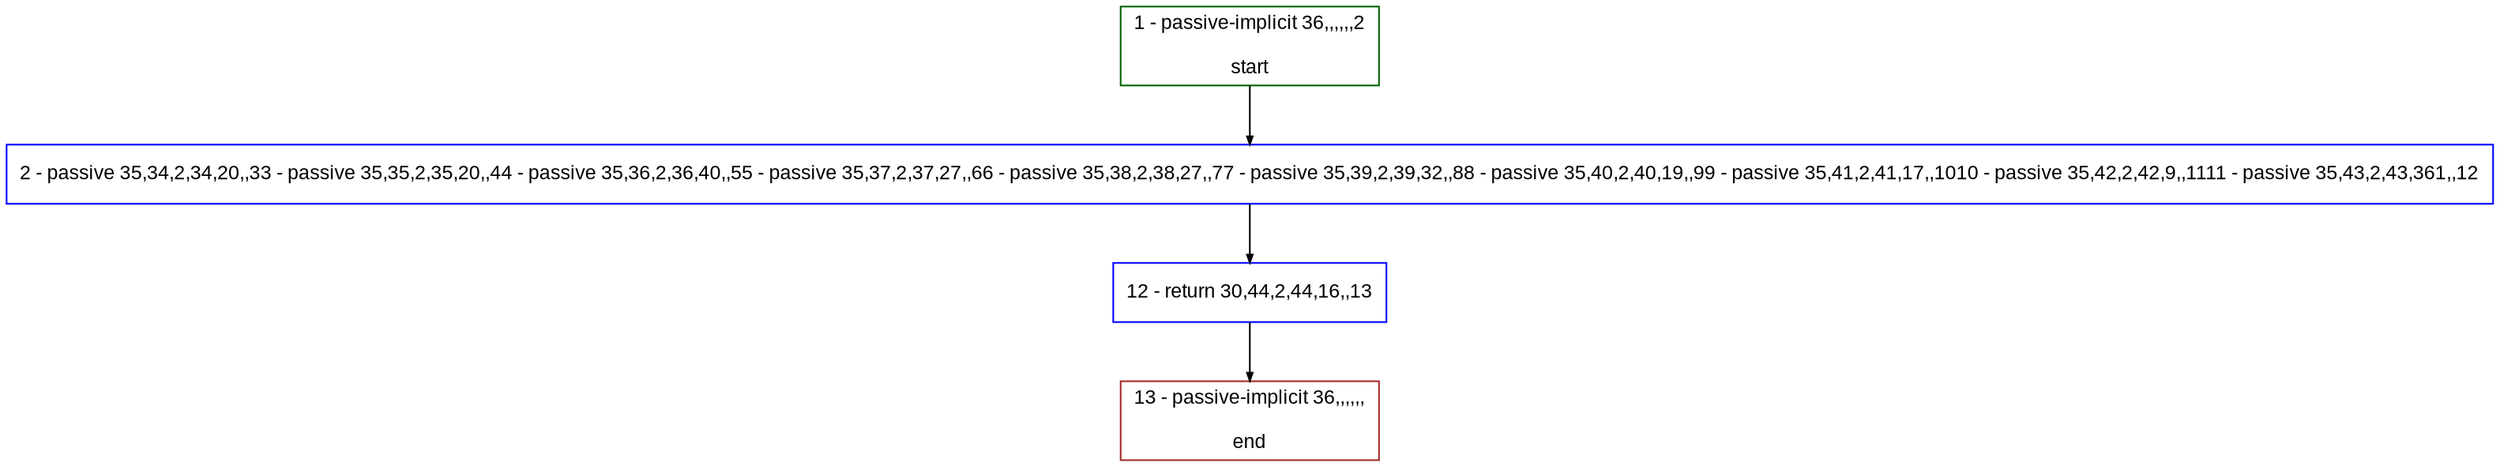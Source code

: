 digraph "" {
  graph [pack="true", label="", fontsize="12", packmode="clust", fontname="Arial", fillcolor="#FFFFCC", bgcolor="white", style="rounded,filled", compound="true"];
  node [node_initialized="no", label="", color="grey", fontsize="12", fillcolor="white", fontname="Arial", style="filled", shape="rectangle", compound="true", fixedsize="false"];
  edge [fontcolor="black", arrowhead="normal", arrowtail="none", arrowsize="0.5", ltail="", label="", color="black", fontsize="12", lhead="", fontname="Arial", dir="forward", compound="true"];
  __N1 [label="2 - passive 35,34,2,34,20,,33 - passive 35,35,2,35,20,,44 - passive 35,36,2,36,40,,55 - passive 35,37,2,37,27,,66 - passive 35,38,2,38,27,,77 - passive 35,39,2,39,32,,88 - passive 35,40,2,40,19,,99 - passive 35,41,2,41,17,,1010 - passive 35,42,2,42,9,,1111 - passive 35,43,2,43,361,,12", color="#0000ff", fillcolor="#ffffff", style="filled", shape="box"];
  __N2 [label="1 - passive-implicit 36,,,,,,2\n\nstart", color="#006400", fillcolor="#ffffff", style="filled", shape="box"];
  __N3 [label="12 - return 30,44,2,44,16,,13", color="#0000ff", fillcolor="#ffffff", style="filled", shape="box"];
  __N4 [label="13 - passive-implicit 36,,,,,,\n\nend", color="#a52a2a", fillcolor="#ffffff", style="filled", shape="box"];
  __N2 -> __N1 [arrowhead="normal", arrowtail="none", color="#000000", label="", dir="forward"];
  __N1 -> __N3 [arrowhead="normal", arrowtail="none", color="#000000", label="", dir="forward"];
  __N3 -> __N4 [arrowhead="normal", arrowtail="none", color="#000000", label="", dir="forward"];
}
